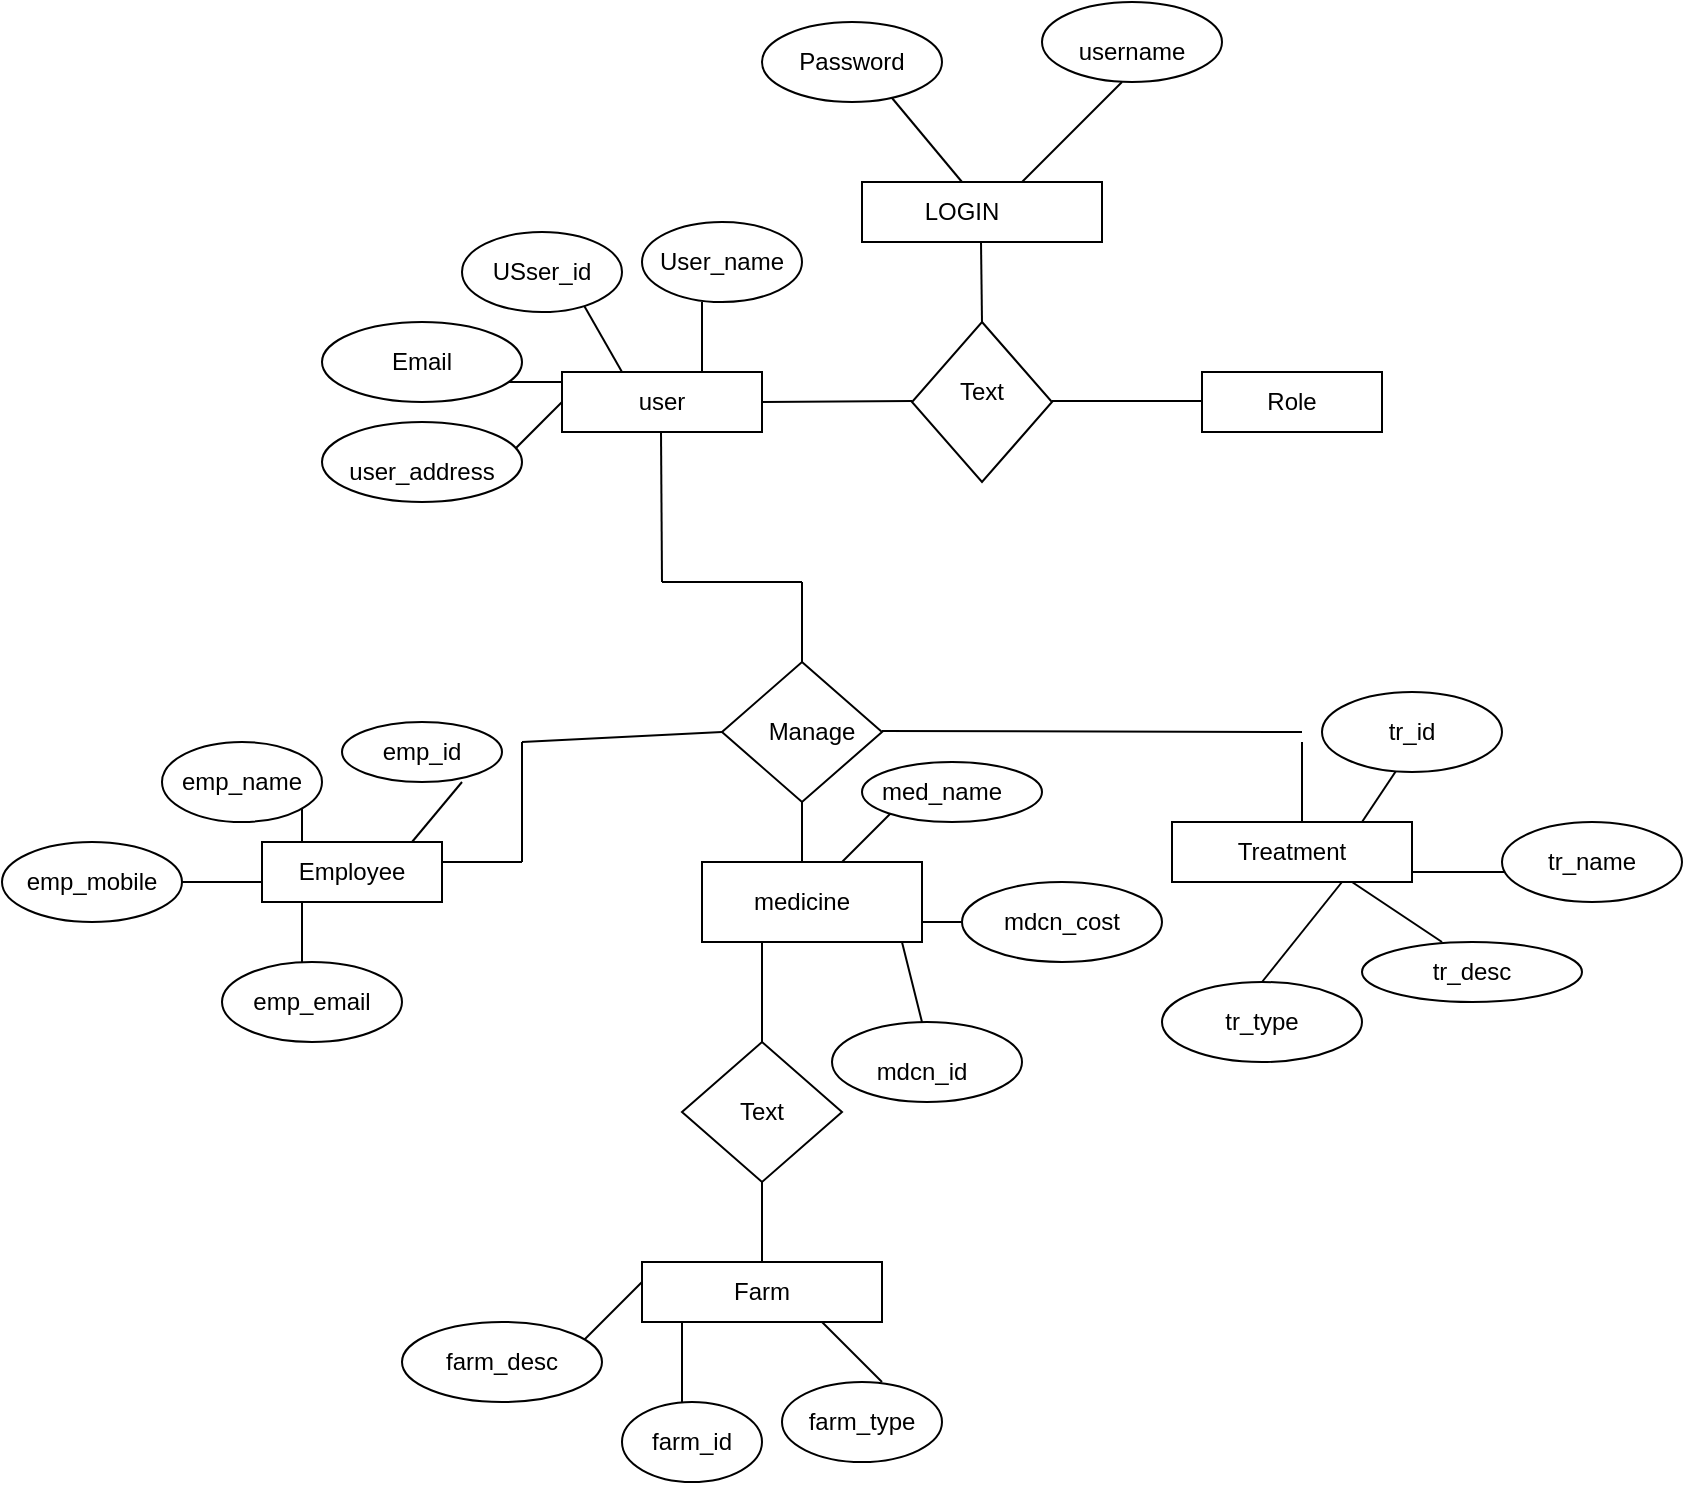 <mxfile version="20.8.22" type="github">
  <diagram name="Page-1" id="LAsIyoiaLrchD4B17hN9">
    <mxGraphModel dx="1747" dy="413" grid="1" gridSize="10" guides="1" tooltips="1" connect="1" arrows="1" fold="1" page="1" pageScale="1" pageWidth="850" pageHeight="1100" math="0" shadow="0">
      <root>
        <mxCell id="0" />
        <mxCell id="1" parent="0" />
        <mxCell id="48BZxMWPjdmA6Sw2cigc-1" value="" style="rounded=0;whiteSpace=wrap;html=1;" vertex="1" parent="1">
          <mxGeometry x="330" y="120" width="120" height="30" as="geometry" />
        </mxCell>
        <mxCell id="48BZxMWPjdmA6Sw2cigc-2" value="" style="endArrow=none;html=1;rounded=0;" edge="1" parent="1">
          <mxGeometry width="50" height="50" relative="1" as="geometry">
            <mxPoint x="410" y="120" as="sourcePoint" />
            <mxPoint x="460" y="70" as="targetPoint" />
          </mxGeometry>
        </mxCell>
        <mxCell id="48BZxMWPjdmA6Sw2cigc-6" value="" style="endArrow=none;html=1;rounded=0;" edge="1" parent="1">
          <mxGeometry width="50" height="50" relative="1" as="geometry">
            <mxPoint x="380" y="120" as="sourcePoint" />
            <mxPoint x="330" y="60" as="targetPoint" />
          </mxGeometry>
        </mxCell>
        <mxCell id="48BZxMWPjdmA6Sw2cigc-7" value="" style="endArrow=none;html=1;rounded=0;" edge="1" parent="1">
          <mxGeometry width="50" height="50" relative="1" as="geometry">
            <mxPoint x="390" y="190" as="sourcePoint" />
            <mxPoint x="389.5" y="150" as="targetPoint" />
          </mxGeometry>
        </mxCell>
        <mxCell id="48BZxMWPjdmA6Sw2cigc-8" value="" style="ellipse;whiteSpace=wrap;html=1;" vertex="1" parent="1">
          <mxGeometry x="280" y="40" width="90" height="40" as="geometry" />
        </mxCell>
        <mxCell id="48BZxMWPjdmA6Sw2cigc-9" value="" style="ellipse;whiteSpace=wrap;html=1;" vertex="1" parent="1">
          <mxGeometry x="420" y="30" width="90" height="40" as="geometry" />
        </mxCell>
        <mxCell id="48BZxMWPjdmA6Sw2cigc-10" value="" style="rhombus;whiteSpace=wrap;html=1;" vertex="1" parent="1">
          <mxGeometry x="355" y="190" width="70" height="80" as="geometry" />
        </mxCell>
        <mxCell id="48BZxMWPjdmA6Sw2cigc-13" value="" style="endArrow=none;html=1;rounded=0;" edge="1" parent="1">
          <mxGeometry width="50" height="50" relative="1" as="geometry">
            <mxPoint x="425" y="229.5" as="sourcePoint" />
            <mxPoint x="505" y="229.5" as="targetPoint" />
          </mxGeometry>
        </mxCell>
        <mxCell id="48BZxMWPjdmA6Sw2cigc-14" value="" style="rounded=0;whiteSpace=wrap;html=1;" vertex="1" parent="1">
          <mxGeometry x="500" y="215" width="90" height="30" as="geometry" />
        </mxCell>
        <mxCell id="48BZxMWPjdmA6Sw2cigc-17" value="" style="endArrow=none;html=1;rounded=0;" edge="1" parent="1">
          <mxGeometry width="50" height="50" relative="1" as="geometry">
            <mxPoint x="355" y="229.5" as="sourcePoint" />
            <mxPoint x="280" y="230" as="targetPoint" />
          </mxGeometry>
        </mxCell>
        <mxCell id="48BZxMWPjdmA6Sw2cigc-18" value="" style="rounded=0;whiteSpace=wrap;html=1;" vertex="1" parent="1">
          <mxGeometry x="180" y="215" width="100" height="30" as="geometry" />
        </mxCell>
        <mxCell id="48BZxMWPjdmA6Sw2cigc-20" value="" style="endArrow=none;html=1;rounded=0;" edge="1" parent="1">
          <mxGeometry width="50" height="50" relative="1" as="geometry">
            <mxPoint x="230" y="320" as="sourcePoint" />
            <mxPoint x="229.5" y="245" as="targetPoint" />
          </mxGeometry>
        </mxCell>
        <mxCell id="48BZxMWPjdmA6Sw2cigc-22" value="" style="endArrow=none;html=1;rounded=0;" edge="1" parent="1">
          <mxGeometry width="50" height="50" relative="1" as="geometry">
            <mxPoint x="230" y="320" as="sourcePoint" />
            <mxPoint x="300" y="320" as="targetPoint" />
          </mxGeometry>
        </mxCell>
        <mxCell id="48BZxMWPjdmA6Sw2cigc-23" value="" style="endArrow=none;html=1;rounded=0;" edge="1" parent="1">
          <mxGeometry width="50" height="50" relative="1" as="geometry">
            <mxPoint x="300" y="360" as="sourcePoint" />
            <mxPoint x="300" y="320" as="targetPoint" />
          </mxGeometry>
        </mxCell>
        <mxCell id="48BZxMWPjdmA6Sw2cigc-26" value="" style="rhombus;whiteSpace=wrap;html=1;" vertex="1" parent="1">
          <mxGeometry x="260" y="360" width="80" height="70" as="geometry" />
        </mxCell>
        <mxCell id="48BZxMWPjdmA6Sw2cigc-27" value="" style="endArrow=none;html=1;rounded=0;" edge="1" parent="1">
          <mxGeometry width="50" height="50" relative="1" as="geometry">
            <mxPoint x="340" y="394.5" as="sourcePoint" />
            <mxPoint x="550" y="395" as="targetPoint" />
          </mxGeometry>
        </mxCell>
        <mxCell id="48BZxMWPjdmA6Sw2cigc-28" value="" style="endArrow=none;html=1;rounded=0;entryX=0;entryY=0.5;entryDx=0;entryDy=0;" edge="1" parent="1" target="48BZxMWPjdmA6Sw2cigc-26">
          <mxGeometry width="50" height="50" relative="1" as="geometry">
            <mxPoint x="160" y="400" as="sourcePoint" />
            <mxPoint x="260" y="390" as="targetPoint" />
          </mxGeometry>
        </mxCell>
        <mxCell id="48BZxMWPjdmA6Sw2cigc-29" value="" style="endArrow=none;html=1;rounded=0;" edge="1" parent="1">
          <mxGeometry width="50" height="50" relative="1" as="geometry">
            <mxPoint x="160" y="460" as="sourcePoint" />
            <mxPoint x="160" y="400" as="targetPoint" />
            <Array as="points">
              <mxPoint x="160" y="460" />
            </Array>
          </mxGeometry>
        </mxCell>
        <mxCell id="48BZxMWPjdmA6Sw2cigc-30" value="" style="endArrow=none;html=1;rounded=0;" edge="1" parent="1">
          <mxGeometry width="50" height="50" relative="1" as="geometry">
            <mxPoint x="120" y="460" as="sourcePoint" />
            <mxPoint x="160" y="460" as="targetPoint" />
          </mxGeometry>
        </mxCell>
        <mxCell id="48BZxMWPjdmA6Sw2cigc-31" value="" style="rounded=0;whiteSpace=wrap;html=1;" vertex="1" parent="1">
          <mxGeometry x="30" y="450" width="90" height="30" as="geometry" />
        </mxCell>
        <mxCell id="48BZxMWPjdmA6Sw2cigc-32" value="" style="endArrow=none;html=1;rounded=0;" edge="1" parent="1">
          <mxGeometry width="50" height="50" relative="1" as="geometry">
            <mxPoint x="300" y="460" as="sourcePoint" />
            <mxPoint x="300" y="430" as="targetPoint" />
          </mxGeometry>
        </mxCell>
        <mxCell id="48BZxMWPjdmA6Sw2cigc-33" value="" style="rounded=0;whiteSpace=wrap;html=1;" vertex="1" parent="1">
          <mxGeometry x="250" y="460" width="110" height="40" as="geometry" />
        </mxCell>
        <mxCell id="48BZxMWPjdmA6Sw2cigc-34" value="" style="endArrow=none;html=1;rounded=0;" edge="1" parent="1">
          <mxGeometry width="50" height="50" relative="1" as="geometry">
            <mxPoint x="280" y="550" as="sourcePoint" />
            <mxPoint x="280" y="500" as="targetPoint" />
          </mxGeometry>
        </mxCell>
        <mxCell id="48BZxMWPjdmA6Sw2cigc-35" value="" style="rhombus;whiteSpace=wrap;html=1;" vertex="1" parent="1">
          <mxGeometry x="240" y="550" width="80" height="70" as="geometry" />
        </mxCell>
        <mxCell id="48BZxMWPjdmA6Sw2cigc-36" value="" style="endArrow=none;html=1;rounded=0;" edge="1" parent="1">
          <mxGeometry width="50" height="50" relative="1" as="geometry">
            <mxPoint x="280" y="660" as="sourcePoint" />
            <mxPoint x="280" y="620" as="targetPoint" />
          </mxGeometry>
        </mxCell>
        <mxCell id="48BZxMWPjdmA6Sw2cigc-37" value="" style="rounded=0;whiteSpace=wrap;html=1;" vertex="1" parent="1">
          <mxGeometry x="220" y="660" width="120" height="30" as="geometry" />
        </mxCell>
        <mxCell id="48BZxMWPjdmA6Sw2cigc-38" value="" style="endArrow=none;html=1;rounded=0;" edge="1" parent="1">
          <mxGeometry width="50" height="50" relative="1" as="geometry">
            <mxPoint x="550" y="440" as="sourcePoint" />
            <mxPoint x="550" y="400" as="targetPoint" />
          </mxGeometry>
        </mxCell>
        <mxCell id="48BZxMWPjdmA6Sw2cigc-39" value="" style="rounded=0;whiteSpace=wrap;html=1;" vertex="1" parent="1">
          <mxGeometry x="485" y="440" width="120" height="30" as="geometry" />
        </mxCell>
        <mxCell id="48BZxMWPjdmA6Sw2cigc-40" value="LOGIN" style="text;html=1;strokeColor=none;fillColor=none;align=center;verticalAlign=middle;whiteSpace=wrap;rounded=0;" vertex="1" parent="1">
          <mxGeometry x="350" y="120" width="60" height="30" as="geometry" />
        </mxCell>
        <mxCell id="48BZxMWPjdmA6Sw2cigc-41" value="Password" style="text;html=1;strokeColor=none;fillColor=none;align=center;verticalAlign=middle;whiteSpace=wrap;rounded=0;" vertex="1" parent="1">
          <mxGeometry x="290" y="45" width="70" height="30" as="geometry" />
        </mxCell>
        <mxCell id="48BZxMWPjdmA6Sw2cigc-42" value="username" style="text;html=1;strokeColor=none;fillColor=none;align=center;verticalAlign=middle;whiteSpace=wrap;rounded=0;" vertex="1" parent="1">
          <mxGeometry x="435" y="40" width="60" height="30" as="geometry" />
        </mxCell>
        <mxCell id="48BZxMWPjdmA6Sw2cigc-43" value="user" style="text;html=1;strokeColor=none;fillColor=none;align=center;verticalAlign=middle;whiteSpace=wrap;rounded=0;" vertex="1" parent="1">
          <mxGeometry x="200" y="215" width="60" height="30" as="geometry" />
        </mxCell>
        <mxCell id="48BZxMWPjdmA6Sw2cigc-44" value="Text" style="text;html=1;strokeColor=none;fillColor=none;align=center;verticalAlign=middle;whiteSpace=wrap;rounded=0;" vertex="1" parent="1">
          <mxGeometry x="360" y="210" width="60" height="30" as="geometry" />
        </mxCell>
        <mxCell id="48BZxMWPjdmA6Sw2cigc-45" value="Role" style="text;html=1;strokeColor=none;fillColor=none;align=center;verticalAlign=middle;whiteSpace=wrap;rounded=0;" vertex="1" parent="1">
          <mxGeometry x="515" y="215" width="60" height="30" as="geometry" />
        </mxCell>
        <mxCell id="48BZxMWPjdmA6Sw2cigc-46" value="Manage" style="text;html=1;strokeColor=none;fillColor=none;align=center;verticalAlign=middle;whiteSpace=wrap;rounded=0;" vertex="1" parent="1">
          <mxGeometry x="275" y="380" width="60" height="30" as="geometry" />
        </mxCell>
        <mxCell id="48BZxMWPjdmA6Sw2cigc-47" value="Employee" style="text;html=1;strokeColor=none;fillColor=none;align=center;verticalAlign=middle;whiteSpace=wrap;rounded=0;" vertex="1" parent="1">
          <mxGeometry x="45" y="450" width="60" height="30" as="geometry" />
        </mxCell>
        <mxCell id="48BZxMWPjdmA6Sw2cigc-48" value="medicine" style="text;html=1;strokeColor=none;fillColor=none;align=center;verticalAlign=middle;whiteSpace=wrap;rounded=0;" vertex="1" parent="1">
          <mxGeometry x="270" y="465" width="60" height="30" as="geometry" />
        </mxCell>
        <mxCell id="48BZxMWPjdmA6Sw2cigc-49" value="Treatment" style="text;html=1;strokeColor=none;fillColor=none;align=center;verticalAlign=middle;whiteSpace=wrap;rounded=0;" vertex="1" parent="1">
          <mxGeometry x="515" y="440" width="60" height="30" as="geometry" />
        </mxCell>
        <mxCell id="48BZxMWPjdmA6Sw2cigc-50" value="Text" style="text;html=1;strokeColor=none;fillColor=none;align=center;verticalAlign=middle;whiteSpace=wrap;rounded=0;" vertex="1" parent="1">
          <mxGeometry x="250" y="570" width="60" height="30" as="geometry" />
        </mxCell>
        <mxCell id="48BZxMWPjdmA6Sw2cigc-51" value="Farm" style="text;html=1;strokeColor=none;fillColor=none;align=center;verticalAlign=middle;whiteSpace=wrap;rounded=0;" vertex="1" parent="1">
          <mxGeometry x="250" y="660" width="60" height="30" as="geometry" />
        </mxCell>
        <mxCell id="48BZxMWPjdmA6Sw2cigc-52" value="" style="endArrow=none;html=1;rounded=0;" edge="1" parent="1">
          <mxGeometry width="50" height="50" relative="1" as="geometry">
            <mxPoint x="250" y="215" as="sourcePoint" />
            <mxPoint x="250" y="180" as="targetPoint" />
          </mxGeometry>
        </mxCell>
        <mxCell id="48BZxMWPjdmA6Sw2cigc-53" value="" style="ellipse;whiteSpace=wrap;html=1;" vertex="1" parent="1">
          <mxGeometry x="220" y="140" width="80" height="40" as="geometry" />
        </mxCell>
        <mxCell id="48BZxMWPjdmA6Sw2cigc-54" value="User_name" style="text;html=1;strokeColor=none;fillColor=none;align=center;verticalAlign=middle;whiteSpace=wrap;rounded=0;" vertex="1" parent="1">
          <mxGeometry x="230" y="145" width="60" height="30" as="geometry" />
        </mxCell>
        <mxCell id="48BZxMWPjdmA6Sw2cigc-55" value="" style="endArrow=none;html=1;rounded=0;" edge="1" parent="1">
          <mxGeometry width="50" height="50" relative="1" as="geometry">
            <mxPoint x="190" y="180" as="sourcePoint" />
            <mxPoint x="210" y="215" as="targetPoint" />
          </mxGeometry>
        </mxCell>
        <mxCell id="48BZxMWPjdmA6Sw2cigc-56" value="" style="ellipse;whiteSpace=wrap;html=1;" vertex="1" parent="1">
          <mxGeometry x="130" y="145" width="80" height="40" as="geometry" />
        </mxCell>
        <mxCell id="48BZxMWPjdmA6Sw2cigc-57" value="USser_id" style="text;html=1;strokeColor=none;fillColor=none;align=center;verticalAlign=middle;whiteSpace=wrap;rounded=0;" vertex="1" parent="1">
          <mxGeometry x="140" y="150" width="60" height="30" as="geometry" />
        </mxCell>
        <mxCell id="48BZxMWPjdmA6Sw2cigc-58" value="" style="endArrow=none;html=1;rounded=0;" edge="1" parent="1">
          <mxGeometry width="50" height="50" relative="1" as="geometry">
            <mxPoint x="140" y="220" as="sourcePoint" />
            <mxPoint x="180" y="220" as="targetPoint" />
          </mxGeometry>
        </mxCell>
        <mxCell id="48BZxMWPjdmA6Sw2cigc-59" value="" style="ellipse;whiteSpace=wrap;html=1;" vertex="1" parent="1">
          <mxGeometry x="60" y="190" width="100" height="40" as="geometry" />
        </mxCell>
        <mxCell id="48BZxMWPjdmA6Sw2cigc-60" value="Email" style="text;html=1;strokeColor=none;fillColor=none;align=center;verticalAlign=middle;whiteSpace=wrap;rounded=0;" vertex="1" parent="1">
          <mxGeometry x="80" y="195" width="60" height="30" as="geometry" />
        </mxCell>
        <mxCell id="48BZxMWPjdmA6Sw2cigc-61" value="" style="endArrow=none;html=1;rounded=0;" edge="1" parent="1">
          <mxGeometry width="50" height="50" relative="1" as="geometry">
            <mxPoint x="150" y="260" as="sourcePoint" />
            <mxPoint x="180" y="230" as="targetPoint" />
          </mxGeometry>
        </mxCell>
        <mxCell id="48BZxMWPjdmA6Sw2cigc-62" value="" style="ellipse;whiteSpace=wrap;html=1;" vertex="1" parent="1">
          <mxGeometry x="60" y="240" width="100" height="40" as="geometry" />
        </mxCell>
        <mxCell id="48BZxMWPjdmA6Sw2cigc-63" value="user_address" style="text;html=1;strokeColor=none;fillColor=none;align=center;verticalAlign=middle;whiteSpace=wrap;rounded=0;" vertex="1" parent="1">
          <mxGeometry x="80" y="250" width="60" height="30" as="geometry" />
        </mxCell>
        <mxCell id="48BZxMWPjdmA6Sw2cigc-64" value="" style="endArrow=none;html=1;rounded=0;" edge="1" parent="1">
          <mxGeometry width="50" height="50" relative="1" as="geometry">
            <mxPoint x="105" y="450" as="sourcePoint" />
            <mxPoint x="130" y="420" as="targetPoint" />
          </mxGeometry>
        </mxCell>
        <mxCell id="48BZxMWPjdmA6Sw2cigc-65" value="" style="ellipse;whiteSpace=wrap;html=1;" vertex="1" parent="1">
          <mxGeometry x="70" y="390" width="80" height="30" as="geometry" />
        </mxCell>
        <mxCell id="48BZxMWPjdmA6Sw2cigc-66" value="emp_id" style="text;html=1;strokeColor=none;fillColor=none;align=center;verticalAlign=middle;whiteSpace=wrap;rounded=0;" vertex="1" parent="1">
          <mxGeometry x="80" y="390" width="60" height="30" as="geometry" />
        </mxCell>
        <mxCell id="48BZxMWPjdmA6Sw2cigc-67" value="" style="endArrow=none;html=1;rounded=0;" edge="1" parent="1">
          <mxGeometry width="50" height="50" relative="1" as="geometry">
            <mxPoint x="50" y="450" as="sourcePoint" />
            <mxPoint x="50" y="430" as="targetPoint" />
          </mxGeometry>
        </mxCell>
        <mxCell id="48BZxMWPjdmA6Sw2cigc-68" value="" style="ellipse;whiteSpace=wrap;html=1;" vertex="1" parent="1">
          <mxGeometry x="-20" y="400" width="80" height="40" as="geometry" />
        </mxCell>
        <mxCell id="48BZxMWPjdmA6Sw2cigc-69" value="emp_name" style="text;html=1;strokeColor=none;fillColor=none;align=center;verticalAlign=middle;whiteSpace=wrap;rounded=0;" vertex="1" parent="1">
          <mxGeometry x="-10" y="405" width="60" height="30" as="geometry" />
        </mxCell>
        <mxCell id="48BZxMWPjdmA6Sw2cigc-70" value="" style="endArrow=none;html=1;rounded=0;" edge="1" parent="1">
          <mxGeometry width="50" height="50" relative="1" as="geometry">
            <mxPoint x="-20" y="470" as="sourcePoint" />
            <mxPoint x="30" y="470" as="targetPoint" />
          </mxGeometry>
        </mxCell>
        <mxCell id="48BZxMWPjdmA6Sw2cigc-71" value="" style="ellipse;whiteSpace=wrap;html=1;" vertex="1" parent="1">
          <mxGeometry x="-100" y="450" width="90" height="40" as="geometry" />
        </mxCell>
        <mxCell id="48BZxMWPjdmA6Sw2cigc-72" value="emp_mobile" style="text;html=1;strokeColor=none;fillColor=none;align=center;verticalAlign=middle;whiteSpace=wrap;rounded=0;" vertex="1" parent="1">
          <mxGeometry x="-85" y="455" width="60" height="30" as="geometry" />
        </mxCell>
        <mxCell id="48BZxMWPjdmA6Sw2cigc-73" value="" style="endArrow=none;html=1;rounded=0;" edge="1" parent="1">
          <mxGeometry width="50" height="50" relative="1" as="geometry">
            <mxPoint x="50" y="520" as="sourcePoint" />
            <mxPoint x="50" y="490" as="targetPoint" />
            <Array as="points">
              <mxPoint x="50" y="510" />
              <mxPoint x="50" y="480" />
            </Array>
          </mxGeometry>
        </mxCell>
        <mxCell id="48BZxMWPjdmA6Sw2cigc-74" value="" style="ellipse;whiteSpace=wrap;html=1;" vertex="1" parent="1">
          <mxGeometry x="10" y="510" width="90" height="40" as="geometry" />
        </mxCell>
        <mxCell id="48BZxMWPjdmA6Sw2cigc-75" value="emp_email" style="text;html=1;strokeColor=none;fillColor=none;align=center;verticalAlign=middle;whiteSpace=wrap;rounded=0;" vertex="1" parent="1">
          <mxGeometry x="25" y="515" width="60" height="30" as="geometry" />
        </mxCell>
        <mxCell id="48BZxMWPjdmA6Sw2cigc-76" value="" style="endArrow=none;html=1;rounded=0;" edge="1" parent="1">
          <mxGeometry width="50" height="50" relative="1" as="geometry">
            <mxPoint x="240" y="730" as="sourcePoint" />
            <mxPoint x="240" y="690" as="targetPoint" />
          </mxGeometry>
        </mxCell>
        <mxCell id="48BZxMWPjdmA6Sw2cigc-77" value="" style="ellipse;whiteSpace=wrap;html=1;" vertex="1" parent="1">
          <mxGeometry x="210" y="730" width="70" height="40" as="geometry" />
        </mxCell>
        <mxCell id="48BZxMWPjdmA6Sw2cigc-78" value="farm_id" style="text;html=1;strokeColor=none;fillColor=none;align=center;verticalAlign=middle;whiteSpace=wrap;rounded=0;" vertex="1" parent="1">
          <mxGeometry x="215" y="735" width="60" height="30" as="geometry" />
        </mxCell>
        <mxCell id="48BZxMWPjdmA6Sw2cigc-79" value="" style="endArrow=none;html=1;rounded=0;" edge="1" parent="1">
          <mxGeometry width="50" height="50" relative="1" as="geometry">
            <mxPoint x="190" y="700" as="sourcePoint" />
            <mxPoint x="220" y="670" as="targetPoint" />
          </mxGeometry>
        </mxCell>
        <mxCell id="48BZxMWPjdmA6Sw2cigc-80" value="" style="ellipse;whiteSpace=wrap;html=1;" vertex="1" parent="1">
          <mxGeometry x="100" y="690" width="100" height="40" as="geometry" />
        </mxCell>
        <mxCell id="48BZxMWPjdmA6Sw2cigc-81" value="farm_desc" style="text;html=1;strokeColor=none;fillColor=none;align=center;verticalAlign=middle;whiteSpace=wrap;rounded=0;" vertex="1" parent="1">
          <mxGeometry x="120" y="695" width="60" height="30" as="geometry" />
        </mxCell>
        <mxCell id="48BZxMWPjdmA6Sw2cigc-84" value="" style="endArrow=none;html=1;rounded=0;" edge="1" parent="1">
          <mxGeometry width="50" height="50" relative="1" as="geometry">
            <mxPoint x="340" y="720" as="sourcePoint" />
            <mxPoint x="310" y="690" as="targetPoint" />
          </mxGeometry>
        </mxCell>
        <mxCell id="48BZxMWPjdmA6Sw2cigc-85" value="" style="ellipse;whiteSpace=wrap;html=1;" vertex="1" parent="1">
          <mxGeometry x="290" y="720" width="80" height="40" as="geometry" />
        </mxCell>
        <mxCell id="48BZxMWPjdmA6Sw2cigc-86" value="farm_type" style="text;html=1;strokeColor=none;fillColor=none;align=center;verticalAlign=middle;whiteSpace=wrap;rounded=0;" vertex="1" parent="1">
          <mxGeometry x="300" y="725" width="60" height="30" as="geometry" />
        </mxCell>
        <mxCell id="48BZxMWPjdmA6Sw2cigc-87" value="" style="endArrow=none;html=1;rounded=0;" edge="1" parent="1">
          <mxGeometry width="50" height="50" relative="1" as="geometry">
            <mxPoint x="320" y="460" as="sourcePoint" />
            <mxPoint x="350" y="430" as="targetPoint" />
          </mxGeometry>
        </mxCell>
        <mxCell id="48BZxMWPjdmA6Sw2cigc-88" value="" style="endArrow=none;html=1;rounded=0;" edge="1" parent="1">
          <mxGeometry width="50" height="50" relative="1" as="geometry">
            <mxPoint x="360" y="490" as="sourcePoint" />
            <mxPoint x="390" y="490" as="targetPoint" />
          </mxGeometry>
        </mxCell>
        <mxCell id="48BZxMWPjdmA6Sw2cigc-89" value="" style="endArrow=none;html=1;rounded=0;" edge="1" parent="1">
          <mxGeometry width="50" height="50" relative="1" as="geometry">
            <mxPoint x="360" y="540" as="sourcePoint" />
            <mxPoint x="350" y="500" as="targetPoint" />
          </mxGeometry>
        </mxCell>
        <mxCell id="48BZxMWPjdmA6Sw2cigc-90" value="" style="endArrow=none;html=1;rounded=0;" edge="1" parent="1">
          <mxGeometry width="50" height="50" relative="1" as="geometry">
            <mxPoint x="580" y="440" as="sourcePoint" />
            <mxPoint x="600" y="410" as="targetPoint" />
          </mxGeometry>
        </mxCell>
        <mxCell id="48BZxMWPjdmA6Sw2cigc-93" value="" style="endArrow=none;html=1;rounded=0;" edge="1" parent="1">
          <mxGeometry width="50" height="50" relative="1" as="geometry">
            <mxPoint x="605" y="465" as="sourcePoint" />
            <mxPoint x="660" y="465" as="targetPoint" />
          </mxGeometry>
        </mxCell>
        <mxCell id="48BZxMWPjdmA6Sw2cigc-94" value="" style="endArrow=none;html=1;rounded=0;" edge="1" parent="1">
          <mxGeometry width="50" height="50" relative="1" as="geometry">
            <mxPoint x="530" y="520" as="sourcePoint" />
            <mxPoint x="570" y="470" as="targetPoint" />
          </mxGeometry>
        </mxCell>
        <mxCell id="48BZxMWPjdmA6Sw2cigc-95" value="" style="ellipse;whiteSpace=wrap;html=1;" vertex="1" parent="1">
          <mxGeometry x="380" y="470" width="100" height="40" as="geometry" />
        </mxCell>
        <mxCell id="48BZxMWPjdmA6Sw2cigc-96" value="" style="ellipse;whiteSpace=wrap;html=1;" vertex="1" parent="1">
          <mxGeometry x="315" y="540" width="95" height="40" as="geometry" />
        </mxCell>
        <mxCell id="48BZxMWPjdmA6Sw2cigc-97" value="" style="ellipse;whiteSpace=wrap;html=1;" vertex="1" parent="1">
          <mxGeometry x="650" y="440" width="90" height="40" as="geometry" />
        </mxCell>
        <mxCell id="48BZxMWPjdmA6Sw2cigc-98" value="" style="ellipse;whiteSpace=wrap;html=1;" vertex="1" parent="1">
          <mxGeometry x="560" y="375" width="90" height="40" as="geometry" />
        </mxCell>
        <mxCell id="48BZxMWPjdmA6Sw2cigc-99" value="" style="ellipse;whiteSpace=wrap;html=1;" vertex="1" parent="1">
          <mxGeometry x="480" y="520" width="100" height="40" as="geometry" />
        </mxCell>
        <mxCell id="48BZxMWPjdmA6Sw2cigc-100" value="" style="ellipse;whiteSpace=wrap;html=1;" vertex="1" parent="1">
          <mxGeometry x="330" y="410" width="90" height="30" as="geometry" />
        </mxCell>
        <mxCell id="48BZxMWPjdmA6Sw2cigc-101" value="med_name" style="text;html=1;strokeColor=none;fillColor=none;align=center;verticalAlign=middle;whiteSpace=wrap;rounded=0;" vertex="1" parent="1">
          <mxGeometry x="340" y="410" width="60" height="30" as="geometry" />
        </mxCell>
        <mxCell id="48BZxMWPjdmA6Sw2cigc-102" value="mdcn_id" style="text;html=1;strokeColor=none;fillColor=none;align=center;verticalAlign=middle;whiteSpace=wrap;rounded=0;" vertex="1" parent="1">
          <mxGeometry x="330" y="550" width="60" height="30" as="geometry" />
        </mxCell>
        <mxCell id="48BZxMWPjdmA6Sw2cigc-103" value="mdcn_cost" style="text;html=1;strokeColor=none;fillColor=none;align=center;verticalAlign=middle;whiteSpace=wrap;rounded=0;" vertex="1" parent="1">
          <mxGeometry x="400" y="475" width="60" height="30" as="geometry" />
        </mxCell>
        <mxCell id="48BZxMWPjdmA6Sw2cigc-104" value="tr_type" style="text;html=1;strokeColor=none;fillColor=none;align=center;verticalAlign=middle;whiteSpace=wrap;rounded=0;" vertex="1" parent="1">
          <mxGeometry x="500" y="525" width="60" height="30" as="geometry" />
        </mxCell>
        <mxCell id="48BZxMWPjdmA6Sw2cigc-105" value="tr_id" style="text;html=1;strokeColor=none;fillColor=none;align=center;verticalAlign=middle;whiteSpace=wrap;rounded=0;" vertex="1" parent="1">
          <mxGeometry x="575" y="380" width="60" height="30" as="geometry" />
        </mxCell>
        <mxCell id="48BZxMWPjdmA6Sw2cigc-106" value="tr_name" style="text;html=1;strokeColor=none;fillColor=none;align=center;verticalAlign=middle;whiteSpace=wrap;rounded=0;" vertex="1" parent="1">
          <mxGeometry x="665" y="445" width="60" height="30" as="geometry" />
        </mxCell>
        <mxCell id="48BZxMWPjdmA6Sw2cigc-107" value="" style="endArrow=none;html=1;rounded=0;entryX=0.75;entryY=1;entryDx=0;entryDy=0;" edge="1" parent="1" target="48BZxMWPjdmA6Sw2cigc-39">
          <mxGeometry width="50" height="50" relative="1" as="geometry">
            <mxPoint x="620" y="500" as="sourcePoint" />
            <mxPoint x="590" y="475" as="targetPoint" />
          </mxGeometry>
        </mxCell>
        <mxCell id="48BZxMWPjdmA6Sw2cigc-109" value="" style="ellipse;whiteSpace=wrap;html=1;" vertex="1" parent="1">
          <mxGeometry x="580" y="500" width="110" height="30" as="geometry" />
        </mxCell>
        <mxCell id="48BZxMWPjdmA6Sw2cigc-110" value="tr_desc" style="text;html=1;strokeColor=none;fillColor=none;align=center;verticalAlign=middle;whiteSpace=wrap;rounded=0;" vertex="1" parent="1">
          <mxGeometry x="605" y="500" width="60" height="30" as="geometry" />
        </mxCell>
      </root>
    </mxGraphModel>
  </diagram>
</mxfile>
